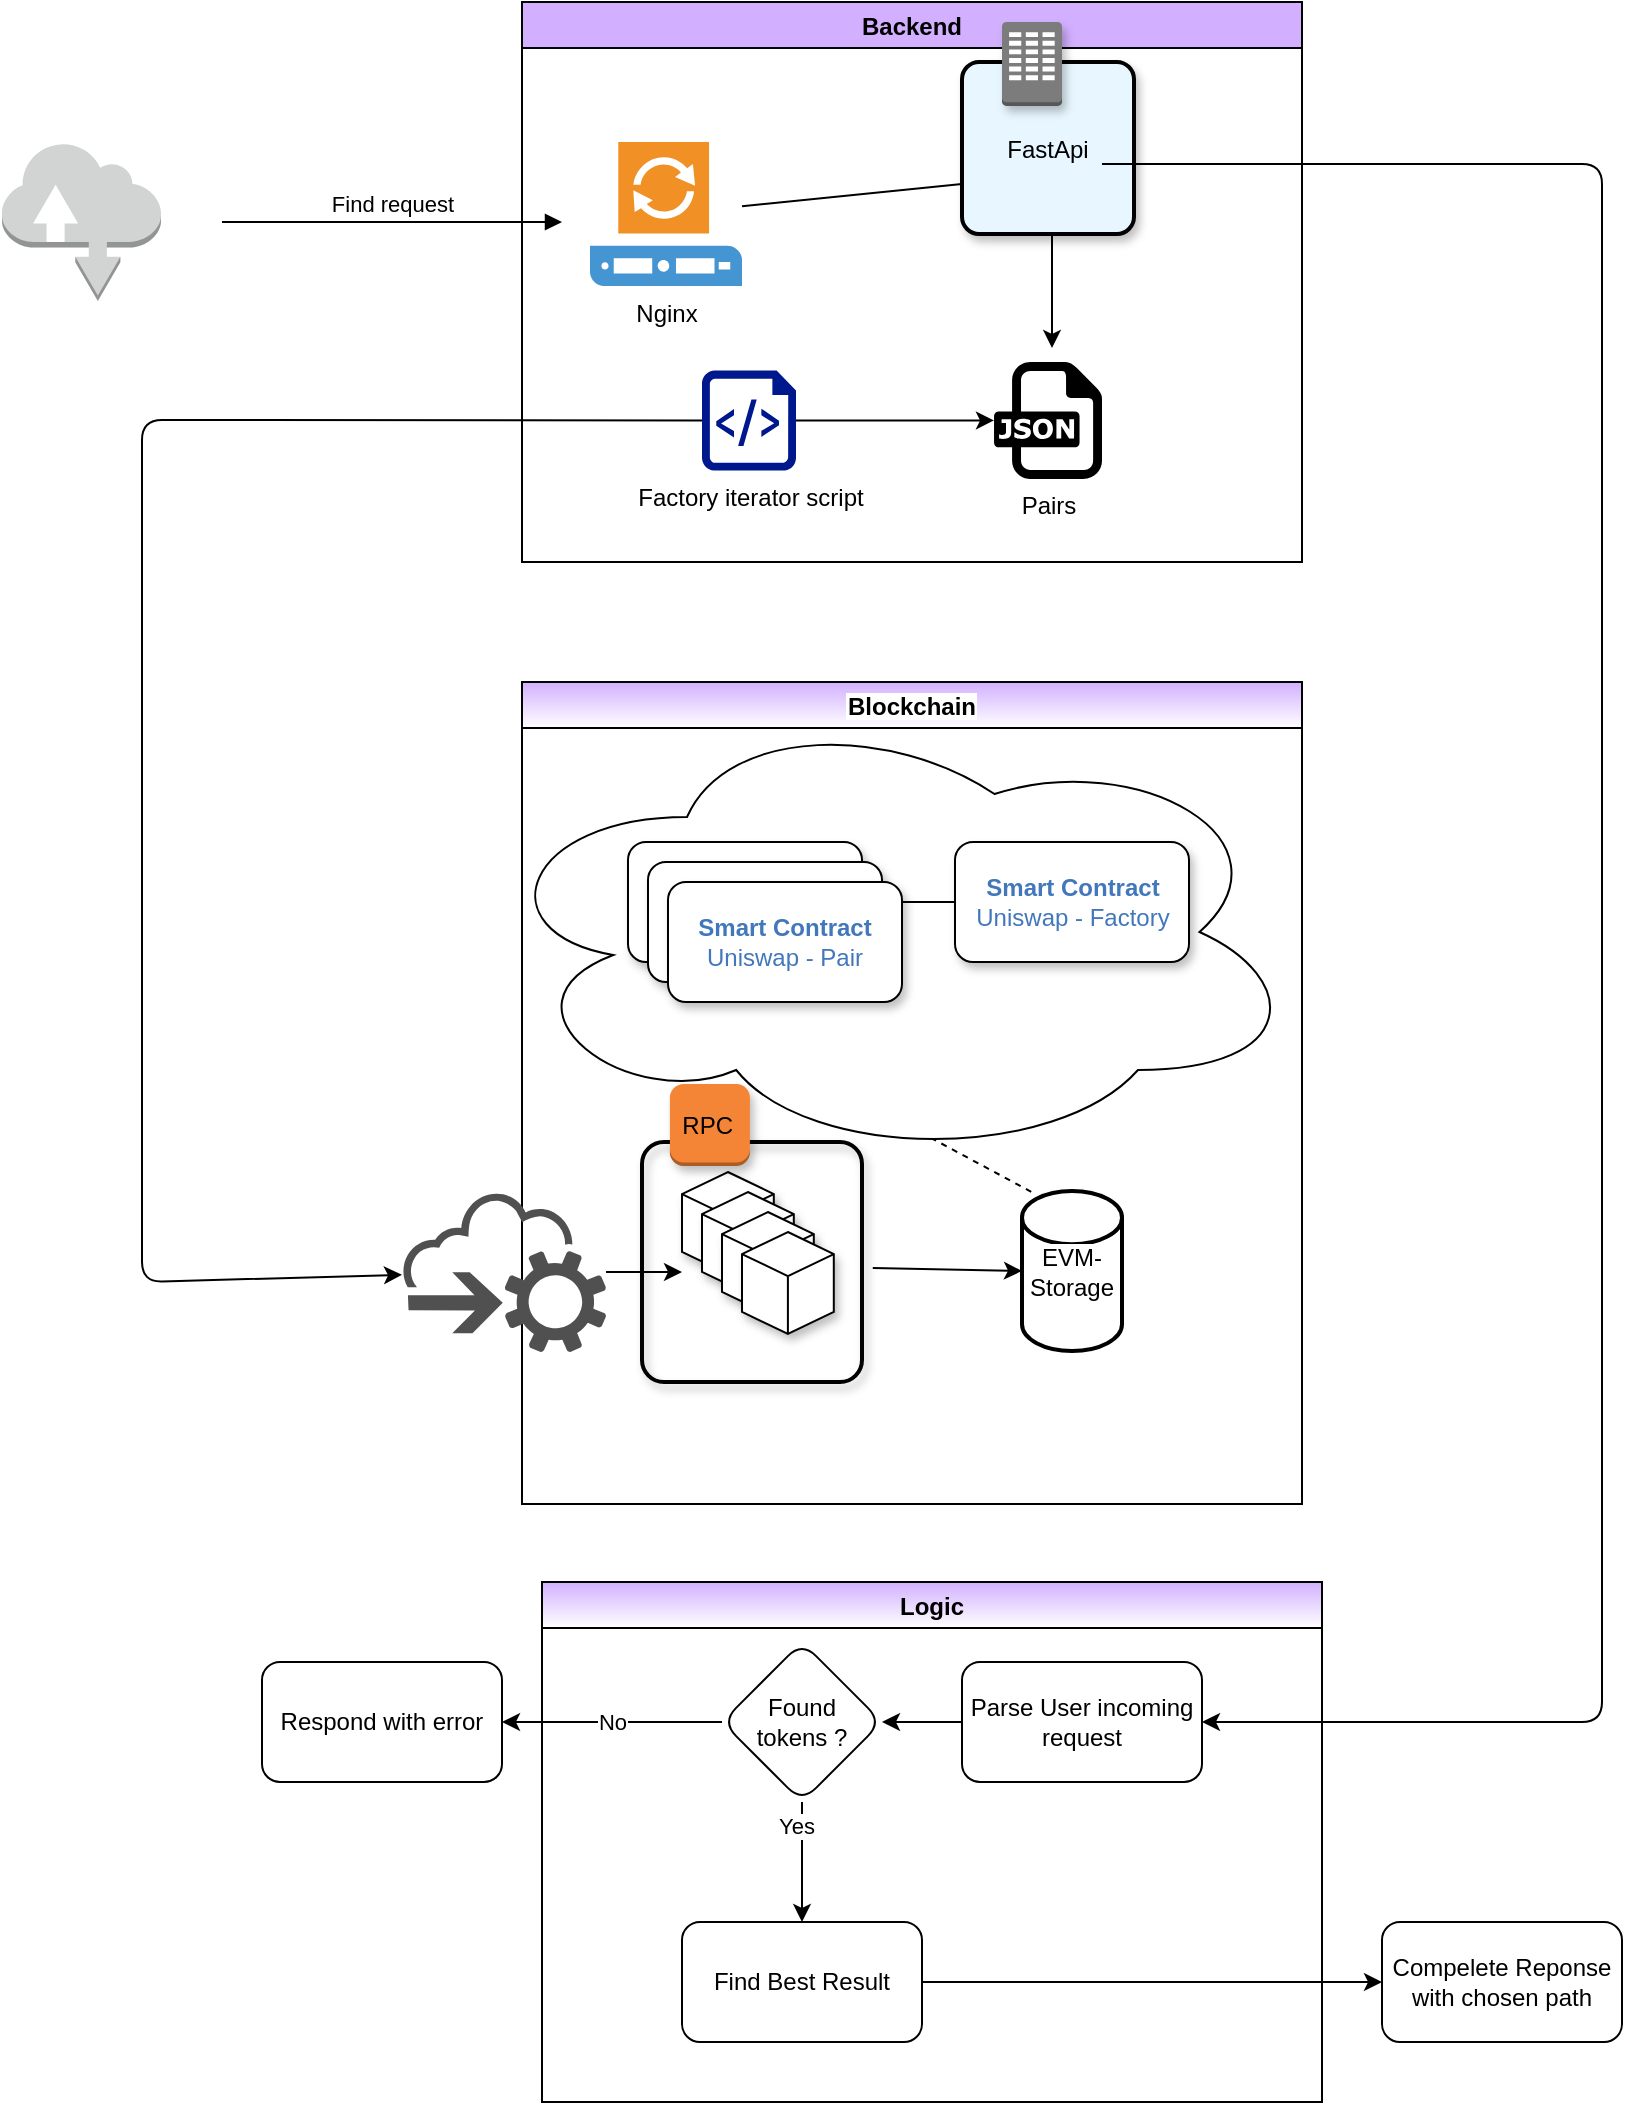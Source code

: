 <mxfile>
    <diagram id="MC0ebll9NjPW7ZkCspNK" name="HLA">
        <mxGraphModel dx="628" dy="555" grid="1" gridSize="10" guides="1" tooltips="1" connect="1" arrows="1" fold="1" page="0" pageScale="1" pageWidth="850" pageHeight="1100" background="none" math="0" shadow="0">
            <root>
                <mxCell id="0"/>
                <mxCell id="1" parent="0"/>
                <mxCell id="C_3iw2sgsyrkcLVT5q0K-1" value="Backend" style="swimlane;swimlaneFillColor=default;gradientColor=none;fillColor=#D2B0FF;" parent="1" vertex="1">
                    <mxGeometry x="350" y="70" width="390" height="280" as="geometry"/>
                </mxCell>
                <mxCell id="C_3iw2sgsyrkcLVT5q0K-32" style="edgeStyle=none;html=1;" parent="C_3iw2sgsyrkcLVT5q0K-1" source="C_3iw2sgsyrkcLVT5q0K-26" edge="1">
                    <mxGeometry relative="1" as="geometry">
                        <mxPoint x="230" y="90" as="targetPoint"/>
                    </mxGeometry>
                </mxCell>
                <mxCell id="C_3iw2sgsyrkcLVT5q0K-26" value="Nginx&lt;br&gt;" style="shadow=0;dashed=0;html=1;strokeColor=none;fillColor=#4495D1;labelPosition=center;verticalLabelPosition=bottom;verticalAlign=top;align=center;outlineConnect=0;shape=mxgraph.veeam.proxy_server;labelBackgroundColor=default;" parent="C_3iw2sgsyrkcLVT5q0K-1" vertex="1">
                    <mxGeometry x="34" y="70" width="76" height="72" as="geometry"/>
                </mxCell>
                <mxCell id="C_3iw2sgsyrkcLVT5q0K-34" value="" style="edgeStyle=none;html=1;" parent="C_3iw2sgsyrkcLVT5q0K-1" edge="1">
                    <mxGeometry relative="1" as="geometry">
                        <mxPoint x="265" y="173" as="targetPoint"/>
                        <mxPoint x="265" y="102.0" as="sourcePoint"/>
                    </mxGeometry>
                </mxCell>
                <mxCell id="C_3iw2sgsyrkcLVT5q0K-35" value="Pairs" style="dashed=0;outlineConnect=0;html=1;align=center;labelPosition=center;verticalLabelPosition=bottom;verticalAlign=top;shape=mxgraph.weblogos.json;labelBackgroundColor=default;fillColor=none;" parent="C_3iw2sgsyrkcLVT5q0K-1" vertex="1">
                    <mxGeometry x="236" y="180" width="54" height="58.47" as="geometry"/>
                </mxCell>
                <mxCell id="8R1pT4koAsTBHnRBbOBU-1" style="edgeStyle=none;html=1;" parent="C_3iw2sgsyrkcLVT5q0K-1" source="C_3iw2sgsyrkcLVT5q0K-36" target="C_3iw2sgsyrkcLVT5q0K-35" edge="1">
                    <mxGeometry relative="1" as="geometry"/>
                </mxCell>
                <mxCell id="C_3iw2sgsyrkcLVT5q0K-36" value="Factory iterator script" style="sketch=0;aspect=fixed;pointerEvents=1;shadow=0;dashed=0;html=1;strokeColor=none;labelPosition=center;verticalLabelPosition=bottom;verticalAlign=top;align=center;fillColor=#00188D;shape=mxgraph.azure.script_file;labelBackgroundColor=default;" parent="C_3iw2sgsyrkcLVT5q0K-1" vertex="1">
                    <mxGeometry x="90" y="184.24" width="47" height="50" as="geometry"/>
                </mxCell>
                <mxCell id="TjckM_1wCsyDQuJWxRO8-30" value="FastApi" style="rounded=1;arcSize=10;dashed=0;fillColor=#E8F7FF;gradientColor=none;strokeWidth=2;shadow=1;labelBackgroundColor=#E8F7FF;" vertex="1" parent="C_3iw2sgsyrkcLVT5q0K-1">
                    <mxGeometry x="220" y="30" width="86" height="86" as="geometry"/>
                </mxCell>
                <mxCell id="TjckM_1wCsyDQuJWxRO8-31" value="" style="dashed=0;html=1;shape=mxgraph.aws3.corporate_data_center;fillColor=#7D7C7C;gradientColor=none;dashed=0;shadow=1;" vertex="1" parent="C_3iw2sgsyrkcLVT5q0K-1">
                    <mxGeometry x="240" y="10" width="30" height="42" as="geometry"/>
                </mxCell>
                <mxCell id="C_3iw2sgsyrkcLVT5q0K-2" value="Blockchain" style="swimlane;labelBackgroundColor=default;swimlaneFillColor=default;gradientColor=#ffffff;fillColor=#D2B0FF;" parent="1" vertex="1">
                    <mxGeometry x="350" y="410" width="390" height="411" as="geometry"/>
                </mxCell>
                <mxCell id="C_3iw2sgsyrkcLVT5q0K-23" value="" style="ellipse;shape=cloud;whiteSpace=wrap;html=1;labelBackgroundColor=default;fillColor=none;" parent="C_3iw2sgsyrkcLVT5q0K-2" vertex="1">
                    <mxGeometry x="-20" y="10" width="410" height="230" as="geometry"/>
                </mxCell>
                <mxCell id="C_3iw2sgsyrkcLVT5q0K-4" value="&lt;span&gt;EVM-Storage&lt;/span&gt;" style="strokeWidth=2;html=1;shape=mxgraph.flowchart.database;whiteSpace=wrap;labelBackgroundColor=default;" parent="C_3iw2sgsyrkcLVT5q0K-2" vertex="1">
                    <mxGeometry x="250" y="254.5" width="50" height="80" as="geometry"/>
                </mxCell>
                <mxCell id="C_3iw2sgsyrkcLVT5q0K-20" value="" style="endArrow=classic;html=1;entryX=0;entryY=0.5;entryDx=0;entryDy=0;entryPerimeter=0;exitX=1.108;exitY=0.266;exitDx=0;exitDy=0;exitPerimeter=0;" parent="C_3iw2sgsyrkcLVT5q0K-2" target="C_3iw2sgsyrkcLVT5q0K-4" edge="1">
                    <mxGeometry width="50" height="50" relative="1" as="geometry">
                        <mxPoint x="175.4" y="293.034" as="sourcePoint"/>
                        <mxPoint x="230" y="270" as="targetPoint"/>
                    </mxGeometry>
                </mxCell>
                <mxCell id="C_3iw2sgsyrkcLVT5q0K-22" value="" style="endArrow=none;dashed=1;html=1;exitX=0.092;exitY=0.005;exitDx=0;exitDy=0;exitPerimeter=0;entryX=0.55;entryY=0.95;entryDx=0;entryDy=0;entryPerimeter=0;" parent="C_3iw2sgsyrkcLVT5q0K-2" source="C_3iw2sgsyrkcLVT5q0K-4" target="C_3iw2sgsyrkcLVT5q0K-23" edge="1">
                    <mxGeometry width="50" height="50" relative="1" as="geometry">
                        <mxPoint x="220" y="260" as="sourcePoint"/>
                        <mxPoint x="180" y="180" as="targetPoint"/>
                    </mxGeometry>
                </mxCell>
                <mxCell id="TjckM_1wCsyDQuJWxRO8-18" value="" style="edgeStyle=none;html=1;" edge="1" parent="C_3iw2sgsyrkcLVT5q0K-2" source="TjckM_1wCsyDQuJWxRO8-15" target="TjckM_1wCsyDQuJWxRO8-17">
                    <mxGeometry relative="1" as="geometry"/>
                </mxCell>
                <mxCell id="TjckM_1wCsyDQuJWxRO8-15" value="&lt;span style=&quot;color: rgb(66 , 119 , 187)&quot;&gt;&lt;b&gt;Smart Contract&lt;/b&gt;&lt;br&gt;Uniswap - Factory&lt;/span&gt;" style="rounded=1;whiteSpace=wrap;html=1;shadow=1;fillColor=default;gradientColor=#ffffff;" vertex="1" parent="C_3iw2sgsyrkcLVT5q0K-2">
                    <mxGeometry x="216.5" y="80" width="117" height="60" as="geometry"/>
                </mxCell>
                <mxCell id="TjckM_1wCsyDQuJWxRO8-17" value="&lt;span style=&quot;color: rgb(66 , 119 , 187)&quot;&gt;&lt;b&gt;Smart Contract&lt;/b&gt;&lt;br&gt;Uniswap - Pair&lt;br&gt;&lt;/span&gt;" style="rounded=1;whiteSpace=wrap;html=1;shadow=1;fillColor=default;gradientColor=#ffffff;" vertex="1" parent="C_3iw2sgsyrkcLVT5q0K-2">
                    <mxGeometry x="53" y="80" width="117" height="60" as="geometry"/>
                </mxCell>
                <mxCell id="TjckM_1wCsyDQuJWxRO8-19" value="&lt;span style=&quot;color: rgb(66 , 119 , 187)&quot;&gt;&lt;b&gt;Smart Contract&lt;/b&gt;&lt;br&gt;Uniswap - Pair&lt;br&gt;&lt;/span&gt;" style="rounded=1;whiteSpace=wrap;html=1;shadow=1;fillColor=default;gradientColor=#ffffff;" vertex="1" parent="C_3iw2sgsyrkcLVT5q0K-2">
                    <mxGeometry x="63" y="90" width="117" height="60" as="geometry"/>
                </mxCell>
                <mxCell id="TjckM_1wCsyDQuJWxRO8-20" value="&lt;span style=&quot;color: rgb(66 , 119 , 187)&quot;&gt;&lt;b&gt;Smart Contract&lt;/b&gt;&lt;br&gt;Uniswap - Pair&lt;br&gt;&lt;/span&gt;" style="rounded=1;whiteSpace=wrap;html=1;shadow=1;fillColor=default;gradientColor=#ffffff;" vertex="1" parent="C_3iw2sgsyrkcLVT5q0K-2">
                    <mxGeometry x="73" y="100" width="117" height="60" as="geometry"/>
                </mxCell>
                <mxCell id="TjckM_1wCsyDQuJWxRO8-21" value="" style="html=1;whiteSpace=wrap;shape=isoCube2;backgroundOutline=1;isoAngle=15;shadow=1;fillColor=default;gradientColor=#ffffff;" vertex="1" parent="C_3iw2sgsyrkcLVT5q0K-2">
                    <mxGeometry x="80" y="245" width="45.9" height="51" as="geometry"/>
                </mxCell>
                <mxCell id="TjckM_1wCsyDQuJWxRO8-22" value="" style="html=1;whiteSpace=wrap;shape=isoCube2;backgroundOutline=1;isoAngle=15;shadow=1;fillColor=default;gradientColor=#ffffff;" vertex="1" parent="C_3iw2sgsyrkcLVT5q0K-2">
                    <mxGeometry x="90" y="255" width="45.9" height="51" as="geometry"/>
                </mxCell>
                <mxCell id="TjckM_1wCsyDQuJWxRO8-23" value="" style="html=1;whiteSpace=wrap;shape=isoCube2;backgroundOutline=1;isoAngle=15;shadow=1;fillColor=default;gradientColor=#ffffff;" vertex="1" parent="C_3iw2sgsyrkcLVT5q0K-2">
                    <mxGeometry x="100" y="265" width="45.9" height="51" as="geometry"/>
                </mxCell>
                <mxCell id="TjckM_1wCsyDQuJWxRO8-24" value="&lt;br&gt;" style="html=1;whiteSpace=wrap;shape=isoCube2;backgroundOutline=1;isoAngle=15;shadow=1;fillColor=default;gradientColor=#ffffff;" vertex="1" parent="C_3iw2sgsyrkcLVT5q0K-2">
                    <mxGeometry x="110" y="275" width="45.9" height="51" as="geometry"/>
                </mxCell>
                <mxCell id="TjckM_1wCsyDQuJWxRO8-27" value="" style="rounded=1;arcSize=10;dashed=0;fillColor=none;gradientColor=none;strokeWidth=2;shadow=1;" vertex="1" parent="C_3iw2sgsyrkcLVT5q0K-2">
                    <mxGeometry x="60" y="230" width="110" height="120" as="geometry"/>
                </mxCell>
                <mxCell id="TjckM_1wCsyDQuJWxRO8-28" value="RPC&amp;nbsp;" style="dashed=0;html=1;shape=mxgraph.aws3.instance;fillColor=#F58536;gradientColor=none;dashed=0;shadow=1;" vertex="1" parent="C_3iw2sgsyrkcLVT5q0K-2">
                    <mxGeometry x="73.95" y="201" width="40" height="41" as="geometry"/>
                </mxCell>
                <mxCell id="C_3iw2sgsyrkcLVT5q0K-19" style="edgeStyle=none;html=1;" parent="1" source="C_3iw2sgsyrkcLVT5q0K-18" edge="1">
                    <mxGeometry relative="1" as="geometry">
                        <mxPoint x="430" y="705" as="targetPoint"/>
                    </mxGeometry>
                </mxCell>
                <mxCell id="C_3iw2sgsyrkcLVT5q0K-18" value="" style="sketch=0;pointerEvents=1;shadow=0;dashed=0;html=1;strokeColor=none;fillColor=#505050;labelPosition=center;verticalLabelPosition=bottom;outlineConnect=0;verticalAlign=top;align=center;shape=mxgraph.office.clouds.cloud_service_request;labelBackgroundColor=default;" parent="1" vertex="1">
                    <mxGeometry x="290" y="665" width="102" height="80" as="geometry"/>
                </mxCell>
                <mxCell id="C_3iw2sgsyrkcLVT5q0K-27" value="Find request" style="html=1;verticalAlign=bottom;labelBackgroundColor=none;endArrow=block;endFill=1;" parent="1" edge="1">
                    <mxGeometry width="160" relative="1" as="geometry">
                        <mxPoint x="200" y="180" as="sourcePoint"/>
                        <mxPoint x="370" y="180" as="targetPoint"/>
                    </mxGeometry>
                </mxCell>
                <mxCell id="C_3iw2sgsyrkcLVT5q0K-30" value="" style="outlineConnect=0;dashed=0;verticalLabelPosition=bottom;verticalAlign=top;align=center;html=1;shape=mxgraph.aws3.internet;fillColor=#D2D3D3;gradientColor=none;labelBackgroundColor=default;" parent="1" vertex="1">
                    <mxGeometry x="90" y="140" width="79.5" height="79.5" as="geometry"/>
                </mxCell>
                <mxCell id="8R1pT4koAsTBHnRBbOBU-3" style="edgeStyle=none;html=1;" parent="1" source="C_3iw2sgsyrkcLVT5q0K-36" target="C_3iw2sgsyrkcLVT5q0K-18" edge="1">
                    <mxGeometry relative="1" as="geometry">
                        <Array as="points">
                            <mxPoint x="160" y="279"/>
                            <mxPoint x="160" y="710"/>
                        </Array>
                    </mxGeometry>
                </mxCell>
                <mxCell id="2" value="Logic" style="swimlane;swimlaneFillColor=default;gradientColor=#ffffff;fillColor=#D2B0FF;" vertex="1" parent="1">
                    <mxGeometry x="360" y="860" width="390" height="260" as="geometry"/>
                </mxCell>
                <mxCell id="4" value="Parse User incoming request" style="rounded=1;whiteSpace=wrap;html=1;" vertex="1" parent="2">
                    <mxGeometry x="210" y="40" width="120" height="60" as="geometry"/>
                </mxCell>
                <mxCell id="10" value="" style="edgeStyle=none;html=1;" edge="1" parent="2" source="5" target="9">
                    <mxGeometry relative="1" as="geometry"/>
                </mxCell>
                <mxCell id="11" value="Yes" style="edgeLabel;html=1;align=center;verticalAlign=middle;resizable=0;points=[];" vertex="1" connectable="0" parent="10">
                    <mxGeometry x="-0.599" y="-3" relative="1" as="geometry">
                        <mxPoint as="offset"/>
                    </mxGeometry>
                </mxCell>
                <mxCell id="5" value="Found &lt;br&gt;tokens ?" style="rhombus;whiteSpace=wrap;html=1;rounded=1;" vertex="1" parent="2">
                    <mxGeometry x="90" y="30" width="80" height="80" as="geometry"/>
                </mxCell>
                <mxCell id="6" value="" style="edgeStyle=none;html=1;" edge="1" parent="2" source="4" target="5">
                    <mxGeometry relative="1" as="geometry"/>
                </mxCell>
                <mxCell id="9" value="Find Best Result" style="whiteSpace=wrap;html=1;rounded=1;" vertex="1" parent="2">
                    <mxGeometry x="70" y="170" width="120" height="60" as="geometry"/>
                </mxCell>
                <mxCell id="3" style="edgeStyle=none;html=1;" edge="1" parent="1">
                    <mxGeometry relative="1" as="geometry">
                        <mxPoint x="690" y="930" as="targetPoint"/>
                        <mxPoint x="640" y="151" as="sourcePoint"/>
                        <Array as="points">
                            <mxPoint x="890" y="151"/>
                            <mxPoint x="890" y="930"/>
                        </Array>
                    </mxGeometry>
                </mxCell>
                <mxCell id="7" value="Respond with error" style="whiteSpace=wrap;html=1;rounded=1;" vertex="1" parent="1">
                    <mxGeometry x="220" y="900" width="120" height="60" as="geometry"/>
                </mxCell>
                <mxCell id="8" value="No" style="edgeStyle=none;html=1;" edge="1" parent="1" source="5" target="7">
                    <mxGeometry relative="1" as="geometry"/>
                </mxCell>
                <mxCell id="12" value="Compelete Reponse with chosen path" style="whiteSpace=wrap;html=1;rounded=1;" vertex="1" parent="1">
                    <mxGeometry x="780" y="1030" width="120" height="60" as="geometry"/>
                </mxCell>
                <mxCell id="13" value="" style="edgeStyle=none;html=1;" edge="1" parent="1" source="9" target="12">
                    <mxGeometry relative="1" as="geometry"/>
                </mxCell>
            </root>
        </mxGraphModel>
    </diagram>
    <diagram id="K8qeqd8xJ60QcW2YRr0O" name="Data Flow">
        <mxGraphModel dx="1187" dy="2149" grid="1" gridSize="10" guides="1" tooltips="1" connect="1" arrows="1" fold="1" page="1" pageScale="1" pageWidth="850" pageHeight="1100" math="0" shadow="0">
            <root>
                <mxCell id="btPFMIfyvGe2Vc299TFH-0"/>
                <mxCell id="btPFMIfyvGe2Vc299TFH-1" parent="btPFMIfyvGe2Vc299TFH-0"/>
                <mxCell id="QQ2UIKA5418dbQj3gdQV-34" style="edgeStyle=none;html=1;" edge="1" parent="btPFMIfyvGe2Vc299TFH-1" source="Y8tc_5DX06bDlpipXX_8-0">
                    <mxGeometry relative="1" as="geometry">
                        <mxPoint x="1260" y="188.5" as="targetPoint"/>
                    </mxGeometry>
                </mxCell>
                <mxCell id="Y8tc_5DX06bDlpipXX_8-0" value="Crawler" style="swimlane;rounded=1;fillColor=#D2B0FF;container=1;backgroundOutline=0;shadow=1;gradientColor=#ffffff;swimlaneFillColor=#BFBFBF;" parent="btPFMIfyvGe2Vc299TFH-1" vertex="1">
                    <mxGeometry x="340" y="-200" width="840" height="777" as="geometry"/>
                </mxCell>
                <mxCell id="Y8tc_5DX06bDlpipXX_8-1" value="" style="edgeStyle=none;curved=1;rounded=1;html=1;" parent="Y8tc_5DX06bDlpipXX_8-0" source="Y8tc_5DX06bDlpipXX_8-2" target="Y8tc_5DX06bDlpipXX_8-4" edge="1">
                    <mxGeometry relative="1" as="geometry"/>
                </mxCell>
                <mxCell id="Y8tc_5DX06bDlpipXX_8-2" value="Start" style="rounded=1;whiteSpace=wrap;html=1;" parent="Y8tc_5DX06bDlpipXX_8-0" vertex="1">
                    <mxGeometry x="50" y="170" width="120" height="60" as="geometry"/>
                </mxCell>
                <mxCell id="Y8tc_5DX06bDlpipXX_8-3" value="" style="edgeStyle=none;curved=1;rounded=1;html=1;" parent="Y8tc_5DX06bDlpipXX_8-0" source="Y8tc_5DX06bDlpipXX_8-4" target="Y8tc_5DX06bDlpipXX_8-5" edge="1">
                    <mxGeometry relative="1" as="geometry"/>
                </mxCell>
                <mxCell id="Y8tc_5DX06bDlpipXX_8-4" value="Open &lt;b&gt;Tokens.json&lt;/b&gt;&lt;br&gt;Open &lt;b&gt;Pairs.json&lt;/b&gt;" style="rounded=1;whiteSpace=wrap;html=1;" parent="Y8tc_5DX06bDlpipXX_8-0" vertex="1">
                    <mxGeometry x="50" y="310" width="120" height="60" as="geometry"/>
                </mxCell>
                <mxCell id="QQ2UIKA5418dbQj3gdQV-1" value="" style="edgeStyle=none;html=1;" edge="1" parent="Y8tc_5DX06bDlpipXX_8-0" source="Y8tc_5DX06bDlpipXX_8-5" target="QQ2UIKA5418dbQj3gdQV-0">
                    <mxGeometry relative="1" as="geometry"/>
                </mxCell>
                <mxCell id="Y8tc_5DX06bDlpipXX_8-5" value="Connect to network" style="rounded=1;whiteSpace=wrap;html=1;" parent="Y8tc_5DX06bDlpipXX_8-0" vertex="1">
                    <mxGeometry x="50" y="450" width="120" height="60" as="geometry"/>
                </mxCell>
                <mxCell id="QQ2UIKA5418dbQj3gdQV-3" value="" style="edgeStyle=none;html=1;" edge="1" parent="Y8tc_5DX06bDlpipXX_8-0" source="QQ2UIKA5418dbQj3gdQV-0" target="QQ2UIKA5418dbQj3gdQV-2">
                    <mxGeometry relative="1" as="geometry"/>
                </mxCell>
                <mxCell id="QQ2UIKA5418dbQj3gdQV-0" value="Create Factory Web3 Object" style="rounded=1;whiteSpace=wrap;html=1;" vertex="1" parent="Y8tc_5DX06bDlpipXX_8-0">
                    <mxGeometry x="50" y="590" width="120" height="60" as="geometry"/>
                </mxCell>
                <mxCell id="QQ2UIKA5418dbQj3gdQV-5" value="" style="edgeStyle=none;html=1;" edge="1" parent="Y8tc_5DX06bDlpipXX_8-0" source="QQ2UIKA5418dbQj3gdQV-2" target="QQ2UIKA5418dbQj3gdQV-4">
                    <mxGeometry relative="1" as="geometry"/>
                </mxCell>
                <mxCell id="QQ2UIKA5418dbQj3gdQV-28" value="" style="edgeStyle=none;html=1;exitX=1;exitY=1;exitDx=0;exitDy=0;" edge="1" parent="Y8tc_5DX06bDlpipXX_8-0" source="QQ2UIKA5418dbQj3gdQV-4" target="QQ2UIKA5418dbQj3gdQV-27">
                    <mxGeometry relative="1" as="geometry"/>
                </mxCell>
                <mxCell id="QQ2UIKA5418dbQj3gdQV-2" value="Get total number of pairs in a unsiwapV2 based Factory" style="rounded=1;whiteSpace=wrap;html=1;" vertex="1" parent="Y8tc_5DX06bDlpipXX_8-0">
                    <mxGeometry x="250" y="590" width="120" height="60" as="geometry"/>
                </mxCell>
                <mxCell id="QQ2UIKA5418dbQj3gdQV-7" value="" style="edgeStyle=none;html=1;" edge="1" parent="Y8tc_5DX06bDlpipXX_8-0" source="QQ2UIKA5418dbQj3gdQV-4" target="QQ2UIKA5418dbQj3gdQV-6">
                    <mxGeometry relative="1" as="geometry"/>
                </mxCell>
                <mxCell id="QQ2UIKA5418dbQj3gdQV-4" value="Use index to&amp;nbsp; call&amp;nbsp;&lt;br&gt;AllPairs( index ) function" style="rounded=1;whiteSpace=wrap;html=1;" vertex="1" parent="Y8tc_5DX06bDlpipXX_8-0">
                    <mxGeometry x="250" y="450" width="120" height="60" as="geometry"/>
                </mxCell>
                <mxCell id="QQ2UIKA5418dbQj3gdQV-9" value="" style="edgeStyle=none;html=1;" edge="1" parent="Y8tc_5DX06bDlpipXX_8-0" source="QQ2UIKA5418dbQj3gdQV-6" target="QQ2UIKA5418dbQj3gdQV-8">
                    <mxGeometry relative="1" as="geometry"/>
                </mxCell>
                <mxCell id="QQ2UIKA5418dbQj3gdQV-11" value="" style="edgeStyle=none;html=1;" edge="1" parent="Y8tc_5DX06bDlpipXX_8-0" source="QQ2UIKA5418dbQj3gdQV-6" target="QQ2UIKA5418dbQj3gdQV-10">
                    <mxGeometry relative="1" as="geometry"/>
                </mxCell>
                <mxCell id="QQ2UIKA5418dbQj3gdQV-6" value="Create Pair web3 contract object" style="rounded=1;whiteSpace=wrap;html=1;" vertex="1" parent="Y8tc_5DX06bDlpipXX_8-0">
                    <mxGeometry x="250" y="310" width="120" height="60" as="geometry"/>
                </mxCell>
                <mxCell id="QQ2UIKA5418dbQj3gdQV-20" value="" style="edgeStyle=none;html=1;" edge="1" parent="Y8tc_5DX06bDlpipXX_8-0" source="QQ2UIKA5418dbQj3gdQV-8" target="QQ2UIKA5418dbQj3gdQV-19">
                    <mxGeometry relative="1" as="geometry"/>
                </mxCell>
                <mxCell id="QQ2UIKA5418dbQj3gdQV-8" value="Retrive Pair's Reserves" style="rounded=1;whiteSpace=wrap;html=1;" vertex="1" parent="Y8tc_5DX06bDlpipXX_8-0">
                    <mxGeometry x="450" y="310" width="120" height="60" as="geometry"/>
                </mxCell>
                <mxCell id="QQ2UIKA5418dbQj3gdQV-13" value="" style="edgeStyle=none;html=1;" edge="1" parent="Y8tc_5DX06bDlpipXX_8-0" source="QQ2UIKA5418dbQj3gdQV-10" target="QQ2UIKA5418dbQj3gdQV-12">
                    <mxGeometry relative="1" as="geometry"/>
                </mxCell>
                <mxCell id="QQ2UIKA5418dbQj3gdQV-10" value="Get Pair tokens" style="rounded=1;whiteSpace=wrap;html=1;" vertex="1" parent="Y8tc_5DX06bDlpipXX_8-0">
                    <mxGeometry x="250" y="200" width="120" height="60" as="geometry"/>
                </mxCell>
                <mxCell id="QQ2UIKA5418dbQj3gdQV-15" value="" style="edgeStyle=none;html=1;" edge="1" parent="Y8tc_5DX06bDlpipXX_8-0" source="QQ2UIKA5418dbQj3gdQV-12" target="QQ2UIKA5418dbQj3gdQV-14">
                    <mxGeometry relative="1" as="geometry"/>
                </mxCell>
                <mxCell id="QQ2UIKA5418dbQj3gdQV-12" value="Create tokens web3 contract Object" style="rounded=1;whiteSpace=wrap;html=1;" vertex="1" parent="Y8tc_5DX06bDlpipXX_8-0">
                    <mxGeometry x="450" y="200" width="120" height="60" as="geometry"/>
                </mxCell>
                <mxCell id="QQ2UIKA5418dbQj3gdQV-17" value="" style="edgeStyle=none;html=1;" edge="1" parent="Y8tc_5DX06bDlpipXX_8-0" source="QQ2UIKA5418dbQj3gdQV-14" target="QQ2UIKA5418dbQj3gdQV-16">
                    <mxGeometry relative="1" as="geometry"/>
                </mxCell>
                <mxCell id="QQ2UIKA5418dbQj3gdQV-14" value="Retrive token's detail" style="rounded=1;whiteSpace=wrap;html=1;" vertex="1" parent="Y8tc_5DX06bDlpipXX_8-0">
                    <mxGeometry x="450" y="50" width="120" height="60" as="geometry"/>
                </mxCell>
                <mxCell id="QQ2UIKA5418dbQj3gdQV-22" value="" style="edgeStyle=none;html=1;" edge="1" parent="Y8tc_5DX06bDlpipXX_8-0" source="QQ2UIKA5418dbQj3gdQV-16" target="QQ2UIKA5418dbQj3gdQV-21">
                    <mxGeometry relative="1" as="geometry"/>
                </mxCell>
                <mxCell id="QQ2UIKA5418dbQj3gdQV-16" value="Create Token Object" style="rounded=1;whiteSpace=wrap;html=1;" vertex="1" parent="Y8tc_5DX06bDlpipXX_8-0">
                    <mxGeometry x="650" y="50" width="120" height="60" as="geometry"/>
                </mxCell>
                <mxCell id="QQ2UIKA5418dbQj3gdQV-24" value="" style="edgeStyle=none;html=1;" edge="1" parent="Y8tc_5DX06bDlpipXX_8-0" source="QQ2UIKA5418dbQj3gdQV-19" target="QQ2UIKA5418dbQj3gdQV-23">
                    <mxGeometry relative="1" as="geometry"/>
                </mxCell>
                <mxCell id="QQ2UIKA5418dbQj3gdQV-19" value="Create Pair Object" style="rounded=1;whiteSpace=wrap;html=1;" vertex="1" parent="Y8tc_5DX06bDlpipXX_8-0">
                    <mxGeometry x="650" y="310" width="120" height="60" as="geometry"/>
                </mxCell>
                <mxCell id="QQ2UIKA5418dbQj3gdQV-21" value="Save Token in&amp;nbsp;&lt;br&gt;&lt;b&gt;Tokens.json&lt;/b&gt;" style="rounded=1;whiteSpace=wrap;html=1;" vertex="1" parent="Y8tc_5DX06bDlpipXX_8-0">
                    <mxGeometry x="650" y="190" width="120" height="60" as="geometry"/>
                </mxCell>
                <mxCell id="QQ2UIKA5418dbQj3gdQV-25" style="edgeStyle=none;html=1;entryX=1;entryY=0.5;entryDx=0;entryDy=0;" edge="1" parent="Y8tc_5DX06bDlpipXX_8-0" source="QQ2UIKA5418dbQj3gdQV-23" target="QQ2UIKA5418dbQj3gdQV-4">
                    <mxGeometry relative="1" as="geometry"/>
                </mxCell>
                <mxCell id="QQ2UIKA5418dbQj3gdQV-23" value="Save Pair in&amp;nbsp;&lt;br&gt;&lt;b&gt;Pairs.json&lt;/b&gt;" style="rounded=1;whiteSpace=wrap;html=1;" vertex="1" parent="Y8tc_5DX06bDlpipXX_8-0">
                    <mxGeometry x="650" y="450" width="120" height="60" as="geometry"/>
                </mxCell>
                <mxCell id="QQ2UIKA5418dbQj3gdQV-30" value="" style="edgeStyle=none;html=1;" edge="1" parent="Y8tc_5DX06bDlpipXX_8-0" source="QQ2UIKA5418dbQj3gdQV-27" target="QQ2UIKA5418dbQj3gdQV-29">
                    <mxGeometry relative="1" as="geometry"/>
                </mxCell>
                <mxCell id="QQ2UIKA5418dbQj3gdQV-27" value="Finish Iterating over factory indecies" style="rounded=1;whiteSpace=wrap;html=1;" vertex="1" parent="Y8tc_5DX06bDlpipXX_8-0">
                    <mxGeometry x="450" y="590" width="120" height="60" as="geometry"/>
                </mxCell>
                <mxCell id="QQ2UIKA5418dbQj3gdQV-29" value="Close files" style="rounded=1;whiteSpace=wrap;html=1;" vertex="1" parent="Y8tc_5DX06bDlpipXX_8-0">
                    <mxGeometry x="650" y="590" width="120" height="60" as="geometry"/>
                </mxCell>
                <mxCell id="Y8tc_5DX06bDlpipXX_8-6" value="Forgound Tasks" style="swimlane;rounded=1;startSize=23;swimlaneFillColor=#BFBFBF;gradientColor=#ffffff;fillColor=#D2B0FF;" parent="btPFMIfyvGe2Vc299TFH-1" vertex="1">
                    <mxGeometry x="340" y="640" width="840" height="597" as="geometry"/>
                </mxCell>
                <mxCell id="Ghyf5qxyyUsQg6BgMVjg-2" value="" style="edgeStyle=none;html=1;" edge="1" parent="Y8tc_5DX06bDlpipXX_8-6" source="Ghyf5qxyyUsQg6BgMVjg-0" target="Ghyf5qxyyUsQg6BgMVjg-1">
                    <mxGeometry relative="1" as="geometry"/>
                </mxCell>
                <mxCell id="Ghyf5qxyyUsQg6BgMVjg-0" value="&lt;span style=&quot;background-color: rgb(255 , 255 , 255)&quot;&gt;Parse user reqest&lt;/span&gt;" style="rounded=1;whiteSpace=wrap;html=1;shadow=1;labelBackgroundColor=#E8F7FF;fillColor=default;gradientColor=#ffffff;" vertex="1" parent="Y8tc_5DX06bDlpipXX_8-6">
                    <mxGeometry x="30" y="190" width="120" height="60" as="geometry"/>
                </mxCell>
                <mxCell id="Ghyf5qxyyUsQg6BgMVjg-4" value="" style="edgeStyle=none;html=1;" edge="1" parent="Y8tc_5DX06bDlpipXX_8-6" source="Ghyf5qxyyUsQg6BgMVjg-1" target="Ghyf5qxyyUsQg6BgMVjg-3">
                    <mxGeometry relative="1" as="geometry"/>
                </mxCell>
                <mxCell id="Ghyf5qxyyUsQg6BgMVjg-6" value="" style="edgeStyle=none;html=1;dashed=1;" edge="1" parent="Y8tc_5DX06bDlpipXX_8-6" source="Ghyf5qxyyUsQg6BgMVjg-1" target="Ghyf5qxyyUsQg6BgMVjg-5">
                    <mxGeometry relative="1" as="geometry"/>
                </mxCell>
                <mxCell id="Ghyf5qxyyUsQg6BgMVjg-1" value="&lt;span style=&quot;background-color: rgb(255 , 255 , 255)&quot;&gt;Pass request validation&lt;/span&gt;" style="rounded=1;whiteSpace=wrap;html=1;shadow=1;labelBackgroundColor=#E8F7FF;fillColor=default;gradientColor=none;strokeColor=default;" vertex="1" parent="Y8tc_5DX06bDlpipXX_8-6">
                    <mxGeometry x="230" y="190" width="120" height="60" as="geometry"/>
                </mxCell>
                <mxCell id="Ghyf5qxyyUsQg6BgMVjg-13" value="" style="edgeStyle=none;html=1;" edge="1" parent="Y8tc_5DX06bDlpipXX_8-6" source="Ghyf5qxyyUsQg6BgMVjg-3" target="Ghyf5qxyyUsQg6BgMVjg-12">
                    <mxGeometry relative="1" as="geometry"/>
                </mxCell>
                <mxCell id="Ghyf5qxyyUsQg6BgMVjg-3" value="&lt;span style=&quot;background-color: rgb(255 , 255 , 255)&quot;&gt;Open Tokens.json&lt;br&gt;&lt;/span&gt;&lt;span style=&quot;background-color: rgb(255 , 255 , 255)&quot;&gt;Open Pairs.json&lt;/span&gt;&lt;span style=&quot;background-color: rgb(255 , 255 , 255)&quot;&gt;&lt;br&gt;&lt;/span&gt;" style="rounded=1;whiteSpace=wrap;html=1;shadow=1;labelBackgroundColor=#E8F7FF;fillColor=default;gradientColor=none;strokeColor=default;" vertex="1" parent="Y8tc_5DX06bDlpipXX_8-6">
                    <mxGeometry x="430" y="190" width="120" height="60" as="geometry"/>
                </mxCell>
                <mxCell id="Ghyf5qxyyUsQg6BgMVjg-8" value="" style="edgeStyle=none;html=1;dashed=1;" edge="1" parent="Y8tc_5DX06bDlpipXX_8-6" source="Ghyf5qxyyUsQg6BgMVjg-5" target="Ghyf5qxyyUsQg6BgMVjg-7">
                    <mxGeometry relative="1" as="geometry"/>
                </mxCell>
                <mxCell id="Ghyf5qxyyUsQg6BgMVjg-5" value="&lt;span style=&quot;background-color: rgb(255 , 255 , 255)&quot;&gt;Does request follow json rules&amp;nbsp;&lt;/span&gt;" style="rounded=1;whiteSpace=wrap;html=1;shadow=1;labelBackgroundColor=#E8F7FF;fillColor=default;gradientColor=none;strokeColor=default;" vertex="1" parent="Y8tc_5DX06bDlpipXX_8-6">
                    <mxGeometry x="30" y="50" width="120" height="60" as="geometry"/>
                </mxCell>
                <mxCell id="Ghyf5qxyyUsQg6BgMVjg-10" value="" style="edgeStyle=none;html=1;dashed=1;" edge="1" parent="Y8tc_5DX06bDlpipXX_8-6" source="Ghyf5qxyyUsQg6BgMVjg-7" target="Ghyf5qxyyUsQg6BgMVjg-9">
                    <mxGeometry relative="1" as="geometry"/>
                </mxCell>
                <mxCell id="Ghyf5qxyyUsQg6BgMVjg-7" value="&lt;span style=&quot;background-color: rgb(255 , 255 , 255)&quot;&gt;Does Requested token exist&amp;nbsp;&lt;/span&gt;" style="rounded=1;whiteSpace=wrap;html=1;shadow=1;labelBackgroundColor=#E8F7FF;fillColor=default;gradientColor=none;strokeColor=default;" vertex="1" parent="Y8tc_5DX06bDlpipXX_8-6">
                    <mxGeometry x="230" y="50" width="120" height="60" as="geometry"/>
                </mxCell>
                <mxCell id="Ghyf5qxyyUsQg6BgMVjg-11" style="edgeStyle=none;html=1;entryX=0.75;entryY=0;entryDx=0;entryDy=0;dashed=1;" edge="1" parent="Y8tc_5DX06bDlpipXX_8-6" source="Ghyf5qxyyUsQg6BgMVjg-9" target="Ghyf5qxyyUsQg6BgMVjg-1">
                    <mxGeometry relative="1" as="geometry"/>
                </mxCell>
                <mxCell id="Ghyf5qxyyUsQg6BgMVjg-9" value="&lt;span style=&quot;background-color: rgb(255 , 255 , 255)&quot;&gt;Does Found tokens has pairs ?&lt;/span&gt;" style="rounded=1;whiteSpace=wrap;html=1;shadow=1;labelBackgroundColor=#E8F7FF;fillColor=default;gradientColor=none;strokeColor=default;" vertex="1" parent="Y8tc_5DX06bDlpipXX_8-6">
                    <mxGeometry x="430" y="50" width="120" height="60" as="geometry"/>
                </mxCell>
                <mxCell id="Ghyf5qxyyUsQg6BgMVjg-16" value="" style="edgeStyle=none;html=1;" edge="1" parent="Y8tc_5DX06bDlpipXX_8-6" source="Ghyf5qxyyUsQg6BgMVjg-12" target="Ghyf5qxyyUsQg6BgMVjg-15">
                    <mxGeometry relative="1" as="geometry"/>
                </mxCell>
                <mxCell id="Ghyf5qxyyUsQg6BgMVjg-12" value="&lt;span style=&quot;background-color: rgb(255 , 255 , 255)&quot;&gt;Load Tokens pairs&lt;br&gt;&lt;/span&gt;" style="rounded=1;whiteSpace=wrap;html=1;shadow=1;labelBackgroundColor=#E8F7FF;fillColor=default;gradientColor=none;strokeColor=default;" vertex="1" parent="Y8tc_5DX06bDlpipXX_8-6">
                    <mxGeometry x="630" y="190" width="120" height="60" as="geometry"/>
                </mxCell>
                <mxCell id="Ghyf5qxyyUsQg6BgMVjg-18" value="" style="edgeStyle=none;html=1;" edge="1" parent="Y8tc_5DX06bDlpipXX_8-6" source="Ghyf5qxyyUsQg6BgMVjg-15" target="Ghyf5qxyyUsQg6BgMVjg-17">
                    <mxGeometry relative="1" as="geometry"/>
                </mxCell>
                <mxCell id="Ghyf5qxyyUsQg6BgMVjg-15" value="&lt;span style=&quot;background-color: rgb(255 , 255 , 255)&quot;&gt;For Pair in tokenA.pairs&lt;br&gt;&lt;/span&gt;" style="rounded=1;whiteSpace=wrap;html=1;shadow=1;labelBackgroundColor=#E8F7FF;fillColor=default;gradientColor=none;strokeColor=default;" vertex="1" parent="Y8tc_5DX06bDlpipXX_8-6">
                    <mxGeometry x="630" y="330" width="120" height="60" as="geometry"/>
                </mxCell>
                <mxCell id="Ghyf5qxyyUsQg6BgMVjg-20" value="" style="edgeStyle=none;html=1;" edge="1" parent="Y8tc_5DX06bDlpipXX_8-6" source="Ghyf5qxyyUsQg6BgMVjg-17" target="Ghyf5qxyyUsQg6BgMVjg-19">
                    <mxGeometry relative="1" as="geometry"/>
                </mxCell>
                <mxCell id="Ghyf5qxyyUsQg6BgMVjg-30" style="edgeStyle=none;html=1;exitX=1;exitY=0.25;exitDx=0;exitDy=0;entryX=0;entryY=0.25;entryDx=0;entryDy=0;" edge="1" parent="Y8tc_5DX06bDlpipXX_8-6" source="Ghyf5qxyyUsQg6BgMVjg-17" target="Ghyf5qxyyUsQg6BgMVjg-15">
                    <mxGeometry relative="1" as="geometry"/>
                </mxCell>
                <mxCell id="Ghyf5qxyyUsQg6BgMVjg-17" value="&lt;span style=&quot;background-color: rgb(255 , 255 , 255)&quot;&gt;For token in pair.tokens&amp;nbsp;&lt;br&gt;&lt;/span&gt;" style="rounded=1;whiteSpace=wrap;html=1;shadow=1;labelBackgroundColor=#E8F7FF;fillColor=default;gradientColor=none;strokeColor=default;" vertex="1" parent="Y8tc_5DX06bDlpipXX_8-6">
                    <mxGeometry x="430" y="330" width="120" height="60" as="geometry"/>
                </mxCell>
                <mxCell id="Ghyf5qxyyUsQg6BgMVjg-29" style="edgeStyle=none;html=1;exitX=0;exitY=0.5;exitDx=0;exitDy=0;entryX=0.973;entryY=0.433;entryDx=0;entryDy=0;entryPerimeter=0;" edge="1" parent="Y8tc_5DX06bDlpipXX_8-6" source="Ghyf5qxyyUsQg6BgMVjg-19" target="Ghyf5qxyyUsQg6BgMVjg-27">
                    <mxGeometry relative="1" as="geometry"/>
                </mxCell>
                <mxCell id="Ghyf5qxyyUsQg6BgMVjg-31" style="edgeStyle=none;html=1;exitX=1;exitY=0.25;exitDx=0;exitDy=0;entryX=0;entryY=0.25;entryDx=0;entryDy=0;" edge="1" parent="Y8tc_5DX06bDlpipXX_8-6" source="Ghyf5qxyyUsQg6BgMVjg-19" target="Ghyf5qxyyUsQg6BgMVjg-17">
                    <mxGeometry relative="1" as="geometry"/>
                </mxCell>
                <mxCell id="Ghyf5qxyyUsQg6BgMVjg-19" value="&lt;span style=&quot;background-color: rgb(255 , 255 , 255)&quot;&gt;Add token to find Stack&lt;br&gt;&lt;br&gt;&lt;/span&gt;" style="rounded=1;whiteSpace=wrap;html=1;shadow=1;labelBackgroundColor=#E8F7FF;fillColor=default;gradientColor=none;strokeColor=default;" vertex="1" parent="Y8tc_5DX06bDlpipXX_8-6">
                    <mxGeometry x="230" y="330" width="120" height="60" as="geometry"/>
                </mxCell>
                <mxCell id="Ghyf5qxyyUsQg6BgMVjg-33" value="" style="edgeStyle=none;html=1;entryX=0.5;entryY=0;entryDx=0;entryDy=0;" edge="1" parent="Y8tc_5DX06bDlpipXX_8-6" source="Ghyf5qxyyUsQg6BgMVjg-27" target="Ghyf5qxyyUsQg6BgMVjg-34">
                    <mxGeometry relative="1" as="geometry">
                        <mxPoint x="110" y="480" as="targetPoint"/>
                    </mxGeometry>
                </mxCell>
                <mxCell id="Ghyf5qxyyUsQg6BgMVjg-27" value="&lt;p style=&quot;margin: 0px ; margin-top: 4px ; text-align: center ; text-decoration: underline&quot;&gt;Found Toknes' Stack&lt;/p&gt;&lt;hr&gt;&lt;p style=&quot;margin: 0px ; margin-left: 8px&quot;&gt;BaseToken2&lt;br&gt;&lt;/p&gt;&lt;p style=&quot;margin: 0px ; margin-left: 8px&quot;&gt;BaseToken1&lt;/p&gt;&lt;p style=&quot;margin: 0px ; margin-left: 8px&quot;&gt;tokenA&lt;/p&gt;" style="verticalAlign=top;align=left;overflow=fill;fontSize=12;fontFamily=Helvetica;html=1;shadow=1;labelBackgroundColor=#FFFFFF;strokeColor=default;fillColor=default;gradientColor=none;" vertex="1" parent="Y8tc_5DX06bDlpipXX_8-6">
                    <mxGeometry x="30" y="320" width="160" height="90" as="geometry"/>
                </mxCell>
                <mxCell id="Ghyf5qxyyUsQg6BgMVjg-36" value="" style="edgeStyle=none;html=1;" edge="1" parent="Y8tc_5DX06bDlpipXX_8-6" source="Ghyf5qxyyUsQg6BgMVjg-34" target="Ghyf5qxyyUsQg6BgMVjg-35">
                    <mxGeometry relative="1" as="geometry"/>
                </mxCell>
                <mxCell id="Ghyf5qxyyUsQg6BgMVjg-34" value="&lt;span style=&quot;background-color: rgb(255 , 255 , 255)&quot;&gt;Calculate Amount-out&lt;/span&gt;" style="rounded=1;whiteSpace=wrap;html=1;shadow=1;labelBackgroundColor=#E8F7FF;fillColor=default;gradientColor=#ffffff;" vertex="1" parent="Y8tc_5DX06bDlpipXX_8-6">
                    <mxGeometry x="40" y="490" width="140" height="60" as="geometry"/>
                </mxCell>
                <mxCell id="Ghyf5qxyyUsQg6BgMVjg-38" value="" style="edgeStyle=none;html=1;" edge="1" parent="Y8tc_5DX06bDlpipXX_8-6" source="Ghyf5qxyyUsQg6BgMVjg-35" target="Ghyf5qxyyUsQg6BgMVjg-37">
                    <mxGeometry relative="1" as="geometry"/>
                </mxCell>
                <mxCell id="Ghyf5qxyyUsQg6BgMVjg-35" value="&lt;span style=&quot;background-color: rgb(255 , 255 , 255)&quot;&gt;Sort by max&amp;nbsp;&lt;/span&gt;" style="rounded=1;whiteSpace=wrap;html=1;shadow=1;labelBackgroundColor=#E8F7FF;fillColor=default;gradientColor=#ffffff;" vertex="1" parent="Y8tc_5DX06bDlpipXX_8-6">
                    <mxGeometry x="260" y="490" width="140" height="60" as="geometry"/>
                </mxCell>
                <mxCell id="Ghyf5qxyyUsQg6BgMVjg-40" value="" style="edgeStyle=none;html=1;" edge="1" parent="Y8tc_5DX06bDlpipXX_8-6" source="Ghyf5qxyyUsQg6BgMVjg-37" target="Ghyf5qxyyUsQg6BgMVjg-39">
                    <mxGeometry relative="1" as="geometry"/>
                </mxCell>
                <mxCell id="Ghyf5qxyyUsQg6BgMVjg-37" value="&lt;span style=&quot;background-color: rgb(255 , 255 , 255)&quot;&gt;Create a list of paths&lt;/span&gt;" style="rounded=1;whiteSpace=wrap;html=1;shadow=1;labelBackgroundColor=#E8F7FF;fillColor=default;gradientColor=#ffffff;" vertex="1" parent="Y8tc_5DX06bDlpipXX_8-6">
                    <mxGeometry x="480" y="490" width="140" height="60" as="geometry"/>
                </mxCell>
                <mxCell id="Ghyf5qxyyUsQg6BgMVjg-39" value="&lt;span style=&quot;background-color: rgb(255 , 255 , 255)&quot;&gt;Response&lt;/span&gt;" style="rounded=1;whiteSpace=wrap;html=1;shadow=1;labelBackgroundColor=#E8F7FF;fillColor=default;gradientColor=#ffffff;" vertex="1" parent="Y8tc_5DX06bDlpipXX_8-6">
                    <mxGeometry x="670" y="490" width="140" height="60" as="geometry"/>
                </mxCell>
                <mxCell id="QQ2UIKA5418dbQj3gdQV-33" value="Files" style="swimlane;swimlaneFillColor=#BFBFBF;gradientColor=#ffffff;fillColor=#D2B0FF;" vertex="1" parent="btPFMIfyvGe2Vc299TFH-1">
                    <mxGeometry x="1260" y="-20" width="150" height="370" as="geometry"/>
                </mxCell>
                <mxCell id="QQ2UIKA5418dbQj3gdQV-31" value="Pairs.json" style="dashed=0;outlineConnect=0;html=1;align=center;labelPosition=center;verticalLabelPosition=bottom;verticalAlign=top;shape=mxgraph.weblogos.json" vertex="1" parent="QQ2UIKA5418dbQj3gdQV-33">
                    <mxGeometry x="40" y="54.2" width="70" height="75.8" as="geometry"/>
                </mxCell>
                <mxCell id="QQ2UIKA5418dbQj3gdQV-32" value="Tokens.json" style="dashed=0;outlineConnect=0;html=1;align=center;labelPosition=center;verticalLabelPosition=bottom;verticalAlign=top;shape=mxgraph.weblogos.json" vertex="1" parent="QQ2UIKA5418dbQj3gdQV-33">
                    <mxGeometry x="40" y="240" width="70" height="75.8" as="geometry"/>
                </mxCell>
                <mxCell id="m9wCUFHnU-uWXrs2vFwe-0" value="&lt;font style=&quot;font-size: 25px&quot;&gt;Raw Logic&amp;nbsp;&lt;br&gt;&lt;br&gt;Request to Response&lt;br&gt;&lt;/font&gt;" style="shape=note;whiteSpace=wrap;html=1;backgroundOutline=1;darkOpacity=0.05;shadow=1;labelBackgroundColor=#FFFFFF;strokeColor=default;fillColor=default;gradientColor=#ffffff;" vertex="1" parent="btPFMIfyvGe2Vc299TFH-1">
                    <mxGeometry x="70" y="840" width="160" height="210" as="geometry"/>
                </mxCell>
                <mxCell id="m9wCUFHnU-uWXrs2vFwe-1" value="&lt;font style=&quot;font-size: 25px&quot;&gt;Crwaler&amp;nbsp;&lt;br&gt;&lt;br&gt;( Executed in Background )&amp;nbsp;&lt;br&gt;&lt;/font&gt;" style="shape=note;whiteSpace=wrap;html=1;backgroundOutline=1;darkOpacity=0.05;shadow=1;labelBackgroundColor=#FFFFFF;strokeColor=default;fillColor=default;gradientColor=#ffffff;" vertex="1" parent="btPFMIfyvGe2Vc299TFH-1">
                    <mxGeometry x="70" y="110" width="160" height="210" as="geometry"/>
                </mxCell>
            </root>
        </mxGraphModel>
    </diagram>
    <diagram id="AUVCxMt6jdf507OdvqDX" name="Detailed Logic - flow">
        <mxGraphModel dx="534" dy="472" grid="1" gridSize="10" guides="1" tooltips="1" connect="1" arrows="1" fold="1" page="1" pageScale="1" pageWidth="850" pageHeight="1100" math="0" shadow="0">
            <root>
                <mxCell id="z1fRRUuWL4ysx53DKmz6-0"/>
                <mxCell id="z1fRRUuWL4ysx53DKmz6-1" parent="z1fRRUuWL4ysx53DKmz6-0"/>
            </root>
        </mxGraphModel>
    </diagram>
</mxfile>